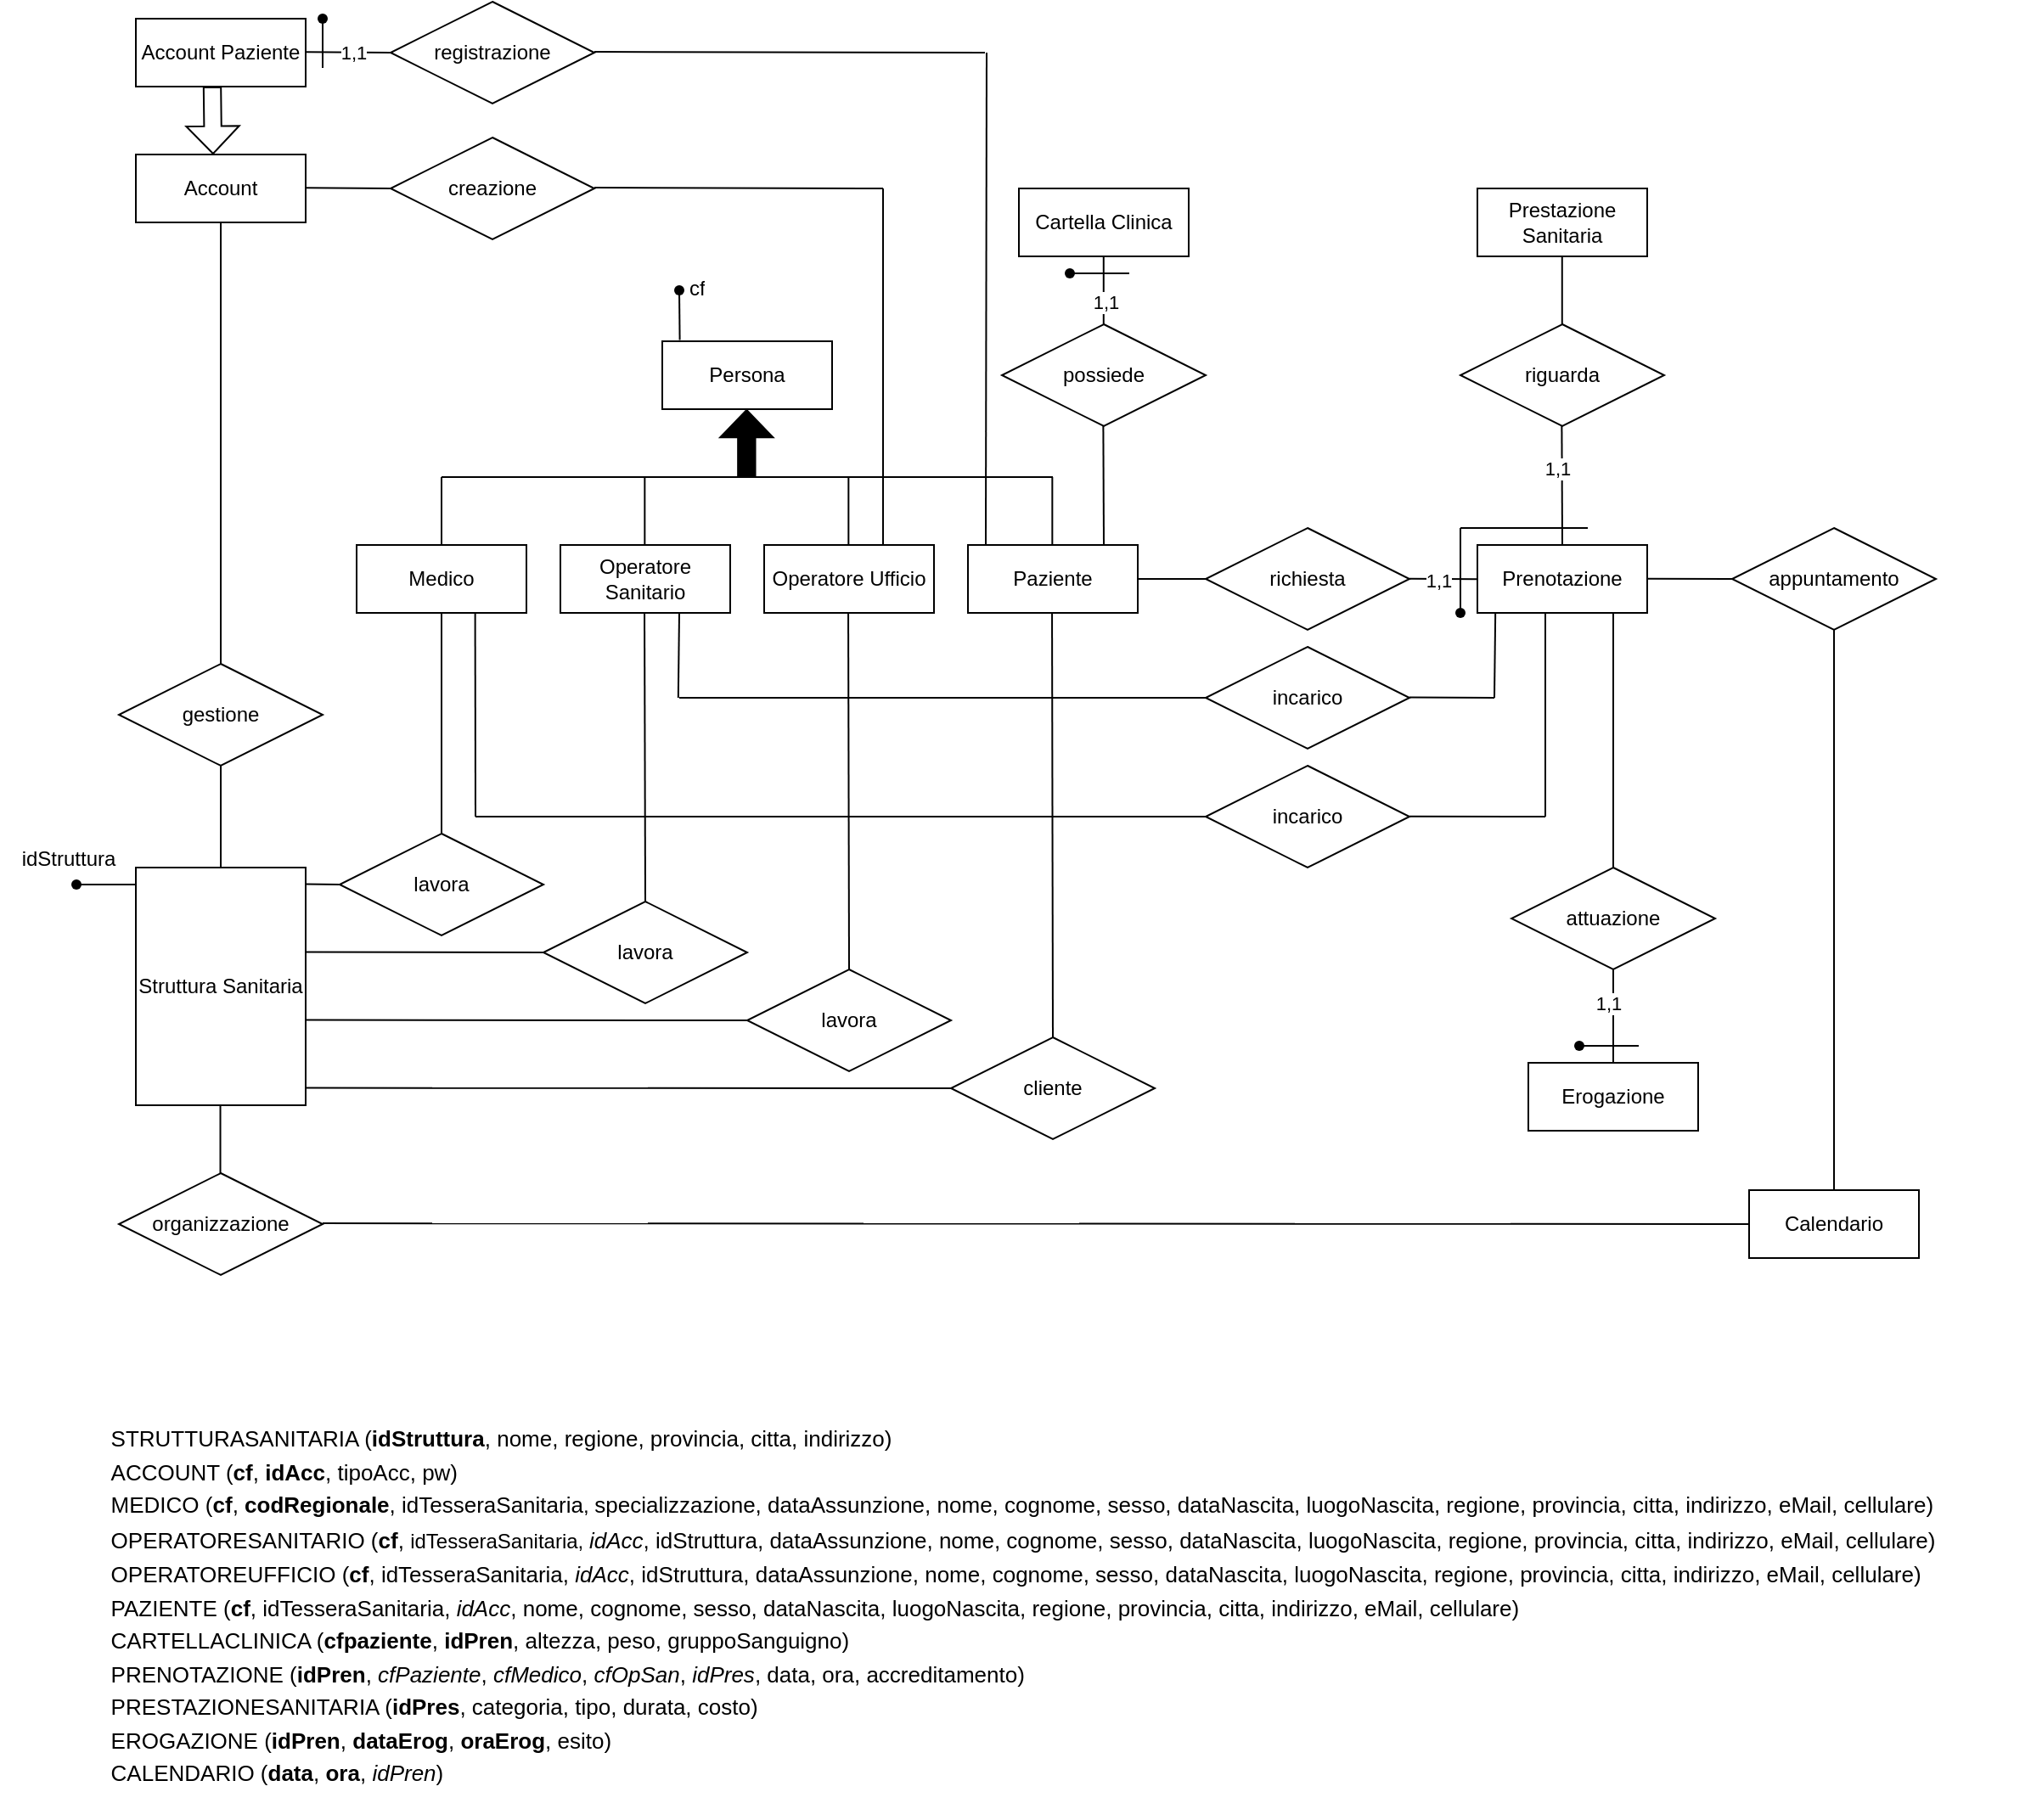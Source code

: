 <mxfile version="22.0.0" type="device">
  <diagram id="R2lEEEUBdFMjLlhIrx00" name="Page-1">
    <mxGraphModel dx="1235" dy="1728" grid="1" gridSize="10" guides="1" tooltips="1" connect="1" arrows="1" fold="1" page="1" pageScale="1" pageWidth="850" pageHeight="1100" math="0" shadow="0" extFonts="Permanent Marker^https://fonts.googleapis.com/css?family=Permanent+Marker">
      <root>
        <mxCell id="0" />
        <mxCell id="1" parent="0" />
        <mxCell id="VxLDADzt-tBxQ2s8zmCv-1" value="Persona" style="whiteSpace=wrap;html=1;align=center;" parent="1" vertex="1">
          <mxGeometry x="690" y="140" width="100" height="40" as="geometry" />
        </mxCell>
        <mxCell id="VxLDADzt-tBxQ2s8zmCv-2" value="" style="shape=flexArrow;endArrow=classic;html=1;rounded=0;fillColor=#000000;width=10.182;endSize=5.055;" parent="1" edge="1">
          <mxGeometry width="50" height="50" relative="1" as="geometry">
            <mxPoint x="739.67" y="220" as="sourcePoint" />
            <mxPoint x="739.67" y="180" as="targetPoint" />
          </mxGeometry>
        </mxCell>
        <mxCell id="VxLDADzt-tBxQ2s8zmCv-3" value="" style="endArrow=none;html=1;rounded=0;" parent="1" edge="1">
          <mxGeometry relative="1" as="geometry">
            <mxPoint x="560" y="220" as="sourcePoint" />
            <mxPoint x="920" y="220" as="targetPoint" />
          </mxGeometry>
        </mxCell>
        <mxCell id="VxLDADzt-tBxQ2s8zmCv-4" value="Medico" style="whiteSpace=wrap;html=1;align=center;" parent="1" vertex="1">
          <mxGeometry x="510" y="260" width="100" height="40" as="geometry" />
        </mxCell>
        <mxCell id="VxLDADzt-tBxQ2s8zmCv-5" value="Operatore&lt;br&gt;Sanitario" style="whiteSpace=wrap;html=1;align=center;" parent="1" vertex="1">
          <mxGeometry x="630" y="260" width="100" height="40" as="geometry" />
        </mxCell>
        <mxCell id="VxLDADzt-tBxQ2s8zmCv-6" value="Operatore Ufficio" style="whiteSpace=wrap;html=1;align=center;" parent="1" vertex="1">
          <mxGeometry x="750" y="260" width="100" height="40" as="geometry" />
        </mxCell>
        <mxCell id="VxLDADzt-tBxQ2s8zmCv-7" value="Paziente" style="whiteSpace=wrap;html=1;align=center;" parent="1" vertex="1">
          <mxGeometry x="870" y="260" width="100" height="40" as="geometry" />
        </mxCell>
        <mxCell id="VxLDADzt-tBxQ2s8zmCv-8" value="" style="endArrow=none;html=1;rounded=0;exitX=0.5;exitY=0;exitDx=0;exitDy=0;" parent="1" source="VxLDADzt-tBxQ2s8zmCv-4" edge="1">
          <mxGeometry relative="1" as="geometry">
            <mxPoint x="560" y="250" as="sourcePoint" />
            <mxPoint x="560" y="220" as="targetPoint" />
          </mxGeometry>
        </mxCell>
        <mxCell id="VxLDADzt-tBxQ2s8zmCv-9" value="" style="endArrow=none;html=1;rounded=0;exitX=0.5;exitY=0;exitDx=0;exitDy=0;" parent="1" edge="1">
          <mxGeometry relative="1" as="geometry">
            <mxPoint x="679.67" y="260" as="sourcePoint" />
            <mxPoint x="679.67" y="220" as="targetPoint" />
          </mxGeometry>
        </mxCell>
        <mxCell id="VxLDADzt-tBxQ2s8zmCv-10" value="" style="endArrow=none;html=1;rounded=0;exitX=0.5;exitY=0;exitDx=0;exitDy=0;" parent="1" edge="1">
          <mxGeometry relative="1" as="geometry">
            <mxPoint x="799.67" y="260" as="sourcePoint" />
            <mxPoint x="799.67" y="220" as="targetPoint" />
          </mxGeometry>
        </mxCell>
        <mxCell id="VxLDADzt-tBxQ2s8zmCv-11" value="" style="endArrow=none;html=1;rounded=0;exitX=0.5;exitY=0;exitDx=0;exitDy=0;" parent="1" edge="1">
          <mxGeometry relative="1" as="geometry">
            <mxPoint x="919.67" y="260" as="sourcePoint" />
            <mxPoint x="919.67" y="220" as="targetPoint" />
          </mxGeometry>
        </mxCell>
        <mxCell id="VxLDADzt-tBxQ2s8zmCv-12" value="Account" style="whiteSpace=wrap;html=1;align=center;" parent="1" vertex="1">
          <mxGeometry x="380" y="30" width="100" height="40" as="geometry" />
        </mxCell>
        <mxCell id="VxLDADzt-tBxQ2s8zmCv-13" value="registrazione" style="shape=rhombus;perimeter=rhombusPerimeter;whiteSpace=wrap;html=1;align=center;" parent="1" vertex="1">
          <mxGeometry x="530" y="-60" width="120" height="60" as="geometry" />
        </mxCell>
        <mxCell id="VxLDADzt-tBxQ2s8zmCv-14" value="Struttura Sanitaria" style="whiteSpace=wrap;html=1;align=center;" parent="1" vertex="1">
          <mxGeometry x="380" y="450" width="100" height="140" as="geometry" />
        </mxCell>
        <mxCell id="VxLDADzt-tBxQ2s8zmCv-15" value="gestione" style="shape=rhombus;perimeter=rhombusPerimeter;whiteSpace=wrap;html=1;align=center;" parent="1" vertex="1">
          <mxGeometry x="370" y="330" width="120" height="60" as="geometry" />
        </mxCell>
        <mxCell id="VxLDADzt-tBxQ2s8zmCv-16" value="" style="endArrow=none;html=1;rounded=0;entryX=0;entryY=0.5;entryDx=0;entryDy=0;" parent="1" target="VxLDADzt-tBxQ2s8zmCv-13" edge="1">
          <mxGeometry relative="1" as="geometry">
            <mxPoint x="480" y="-30.33" as="sourcePoint" />
            <mxPoint x="520" y="-30" as="targetPoint" />
          </mxGeometry>
        </mxCell>
        <mxCell id="ptyOjPC2TLaYeKYCXXiq-6" value="1,1" style="edgeLabel;html=1;align=center;verticalAlign=middle;resizable=0;points=[];" vertex="1" connectable="0" parent="VxLDADzt-tBxQ2s8zmCv-16">
          <mxGeometry x="0.091" relative="1" as="geometry">
            <mxPoint as="offset" />
          </mxGeometry>
        </mxCell>
        <mxCell id="VxLDADzt-tBxQ2s8zmCv-18" value="" style="endArrow=none;html=1;rounded=0;entryX=0.5;entryY=0;entryDx=0;entryDy=0;exitX=0.5;exitY=1;exitDx=0;exitDy=0;" parent="1" source="VxLDADzt-tBxQ2s8zmCv-12" target="VxLDADzt-tBxQ2s8zmCv-15" edge="1">
          <mxGeometry relative="1" as="geometry">
            <mxPoint x="430" y="180" as="sourcePoint" />
            <mxPoint x="680" y="320" as="targetPoint" />
          </mxGeometry>
        </mxCell>
        <mxCell id="VxLDADzt-tBxQ2s8zmCv-23" value="" style="endArrow=none;html=1;rounded=0;exitX=0.5;exitY=1;exitDx=0;exitDy=0;entryX=0.5;entryY=0;entryDx=0;entryDy=0;" parent="1" source="VxLDADzt-tBxQ2s8zmCv-15" target="VxLDADzt-tBxQ2s8zmCv-14" edge="1">
          <mxGeometry relative="1" as="geometry">
            <mxPoint x="480" y="380" as="sourcePoint" />
            <mxPoint x="640" y="380" as="targetPoint" />
          </mxGeometry>
        </mxCell>
        <mxCell id="VxLDADzt-tBxQ2s8zmCv-24" value="lavora" style="shape=rhombus;perimeter=rhombusPerimeter;whiteSpace=wrap;html=1;align=center;" parent="1" vertex="1">
          <mxGeometry x="500" y="430" width="120" height="60" as="geometry" />
        </mxCell>
        <mxCell id="VxLDADzt-tBxQ2s8zmCv-25" value="lavora" style="shape=rhombus;perimeter=rhombusPerimeter;whiteSpace=wrap;html=1;align=center;" parent="1" vertex="1">
          <mxGeometry x="620" y="470" width="120" height="60" as="geometry" />
        </mxCell>
        <mxCell id="VxLDADzt-tBxQ2s8zmCv-26" value="lavora" style="shape=rhombus;perimeter=rhombusPerimeter;whiteSpace=wrap;html=1;align=center;" parent="1" vertex="1">
          <mxGeometry x="740" y="510" width="120" height="60" as="geometry" />
        </mxCell>
        <mxCell id="VxLDADzt-tBxQ2s8zmCv-27" value="cliente" style="shape=rhombus;perimeter=rhombusPerimeter;whiteSpace=wrap;html=1;align=center;" parent="1" vertex="1">
          <mxGeometry x="860" y="550" width="120" height="60" as="geometry" />
        </mxCell>
        <mxCell id="VxLDADzt-tBxQ2s8zmCv-28" value="" style="endArrow=none;html=1;rounded=0;" parent="1" edge="1">
          <mxGeometry relative="1" as="geometry">
            <mxPoint x="480" y="499.8" as="sourcePoint" />
            <mxPoint x="620" y="500" as="targetPoint" />
          </mxGeometry>
        </mxCell>
        <mxCell id="VxLDADzt-tBxQ2s8zmCv-30" value="" style="endArrow=none;html=1;rounded=0;entryX=0;entryY=0.5;entryDx=0;entryDy=0;" parent="1" target="VxLDADzt-tBxQ2s8zmCv-26" edge="1">
          <mxGeometry relative="1" as="geometry">
            <mxPoint x="480" y="539.8" as="sourcePoint" />
            <mxPoint x="640" y="539.8" as="targetPoint" />
          </mxGeometry>
        </mxCell>
        <mxCell id="VxLDADzt-tBxQ2s8zmCv-32" value="" style="endArrow=none;html=1;rounded=0;" parent="1" edge="1">
          <mxGeometry relative="1" as="geometry">
            <mxPoint x="480" y="459.8" as="sourcePoint" />
            <mxPoint x="500" y="460" as="targetPoint" />
          </mxGeometry>
        </mxCell>
        <mxCell id="VxLDADzt-tBxQ2s8zmCv-33" value="" style="endArrow=none;html=1;rounded=0;entryX=0;entryY=0.5;entryDx=0;entryDy=0;" parent="1" target="VxLDADzt-tBxQ2s8zmCv-27" edge="1">
          <mxGeometry relative="1" as="geometry">
            <mxPoint x="480" y="579.8" as="sourcePoint" />
            <mxPoint x="640" y="579.8" as="targetPoint" />
          </mxGeometry>
        </mxCell>
        <mxCell id="VxLDADzt-tBxQ2s8zmCv-34" value="" style="endArrow=none;html=1;rounded=0;entryX=0.5;entryY=1;entryDx=0;entryDy=0;exitX=0.5;exitY=0;exitDx=0;exitDy=0;" parent="1" source="VxLDADzt-tBxQ2s8zmCv-24" target="VxLDADzt-tBxQ2s8zmCv-4" edge="1">
          <mxGeometry relative="1" as="geometry">
            <mxPoint x="430" y="450" as="sourcePoint" />
            <mxPoint x="590" y="450" as="targetPoint" />
          </mxGeometry>
        </mxCell>
        <mxCell id="VxLDADzt-tBxQ2s8zmCv-35" value="" style="endArrow=none;html=1;rounded=0;entryX=0.5;entryY=1;entryDx=0;entryDy=0;exitX=0.5;exitY=0;exitDx=0;exitDy=0;" parent="1" source="VxLDADzt-tBxQ2s8zmCv-25" edge="1">
          <mxGeometry relative="1" as="geometry">
            <mxPoint x="679.52" y="430" as="sourcePoint" />
            <mxPoint x="679.52" y="300" as="targetPoint" />
          </mxGeometry>
        </mxCell>
        <mxCell id="VxLDADzt-tBxQ2s8zmCv-36" value="" style="endArrow=none;html=1;rounded=0;entryX=0.5;entryY=1;entryDx=0;entryDy=0;exitX=0.5;exitY=0;exitDx=0;exitDy=0;" parent="1" source="VxLDADzt-tBxQ2s8zmCv-26" edge="1">
          <mxGeometry relative="1" as="geometry">
            <mxPoint x="799.52" y="430" as="sourcePoint" />
            <mxPoint x="799.52" y="300" as="targetPoint" />
          </mxGeometry>
        </mxCell>
        <mxCell id="VxLDADzt-tBxQ2s8zmCv-37" value="" style="endArrow=none;html=1;rounded=0;entryX=0.5;entryY=1;entryDx=0;entryDy=0;exitX=0.5;exitY=0;exitDx=0;exitDy=0;" parent="1" source="VxLDADzt-tBxQ2s8zmCv-27" edge="1">
          <mxGeometry relative="1" as="geometry">
            <mxPoint x="919.52" y="430" as="sourcePoint" />
            <mxPoint x="919.52" y="300" as="targetPoint" />
          </mxGeometry>
        </mxCell>
        <mxCell id="VxLDADzt-tBxQ2s8zmCv-38" value="possiede" style="shape=rhombus;perimeter=rhombusPerimeter;whiteSpace=wrap;html=1;align=center;" parent="1" vertex="1">
          <mxGeometry x="890" y="130" width="120" height="60" as="geometry" />
        </mxCell>
        <mxCell id="VxLDADzt-tBxQ2s8zmCv-39" value="Cartella Clinica" style="whiteSpace=wrap;html=1;align=center;" parent="1" vertex="1">
          <mxGeometry x="900" y="50" width="100" height="40" as="geometry" />
        </mxCell>
        <mxCell id="VxLDADzt-tBxQ2s8zmCv-40" value="" style="endArrow=none;html=1;rounded=0;" parent="1" edge="1">
          <mxGeometry relative="1" as="geometry">
            <mxPoint x="950" y="260" as="sourcePoint" />
            <mxPoint x="949.69" y="190" as="targetPoint" />
          </mxGeometry>
        </mxCell>
        <mxCell id="VxLDADzt-tBxQ2s8zmCv-41" value="" style="endArrow=none;html=1;rounded=0;exitX=0.5;exitY=0;exitDx=0;exitDy=0;" parent="1" edge="1">
          <mxGeometry relative="1" as="geometry">
            <mxPoint x="949.89" y="130" as="sourcePoint" />
            <mxPoint x="949.89" y="90" as="targetPoint" />
          </mxGeometry>
        </mxCell>
        <mxCell id="VxLDADzt-tBxQ2s8zmCv-61" value="1,1" style="edgeLabel;html=1;align=center;verticalAlign=middle;resizable=0;points=[];" parent="VxLDADzt-tBxQ2s8zmCv-41" vertex="1" connectable="0">
          <mxGeometry x="-0.356" y="-1" relative="1" as="geometry">
            <mxPoint as="offset" />
          </mxGeometry>
        </mxCell>
        <mxCell id="VxLDADzt-tBxQ2s8zmCv-42" value="" style="shape=waypoint;sketch=0;fillStyle=solid;size=6;pointerEvents=1;points=[];fillColor=none;resizable=0;rotatable=0;perimeter=centerPerimeter;snapToPoint=1;" parent="1" vertex="1">
          <mxGeometry x="690" y="100" width="20" height="20" as="geometry" />
        </mxCell>
        <mxCell id="VxLDADzt-tBxQ2s8zmCv-43" value="" style="endArrow=none;html=1;rounded=0;exitX=0.103;exitY=-0.02;exitDx=0;exitDy=0;exitPerimeter=0;" parent="1" source="VxLDADzt-tBxQ2s8zmCv-1" edge="1">
          <mxGeometry relative="1" as="geometry">
            <mxPoint x="640" y="110" as="sourcePoint" />
            <mxPoint x="700" y="110" as="targetPoint" />
          </mxGeometry>
        </mxCell>
        <mxCell id="VxLDADzt-tBxQ2s8zmCv-44" value="cf" style="text;strokeColor=none;fillColor=none;spacingLeft=4;spacingRight=4;overflow=hidden;rotatable=0;points=[[0,0.5],[1,0.5]];portConstraint=eastwest;fontSize=12;whiteSpace=wrap;html=1;" parent="1" vertex="1">
          <mxGeometry x="700" y="95" width="40" height="30" as="geometry" />
        </mxCell>
        <mxCell id="VxLDADzt-tBxQ2s8zmCv-45" value="" style="shape=waypoint;sketch=0;fillStyle=solid;size=6;pointerEvents=1;points=[];fillColor=none;resizable=0;rotatable=0;perimeter=centerPerimeter;snapToPoint=1;" parent="1" vertex="1">
          <mxGeometry x="920" y="90" width="20" height="20" as="geometry" />
        </mxCell>
        <mxCell id="VxLDADzt-tBxQ2s8zmCv-46" value="" style="endArrow=none;html=1;rounded=0;" parent="1" target="VxLDADzt-tBxQ2s8zmCv-45" edge="1">
          <mxGeometry relative="1" as="geometry">
            <mxPoint x="965" y="100" as="sourcePoint" />
            <mxPoint x="935" y="100" as="targetPoint" />
          </mxGeometry>
        </mxCell>
        <mxCell id="VxLDADzt-tBxQ2s8zmCv-48" value="Erogazione" style="whiteSpace=wrap;html=1;align=center;" parent="1" vertex="1">
          <mxGeometry x="1200" y="565" width="100" height="40" as="geometry" />
        </mxCell>
        <mxCell id="VxLDADzt-tBxQ2s8zmCv-49" value="Prenotazione" style="whiteSpace=wrap;html=1;align=center;" parent="1" vertex="1">
          <mxGeometry x="1170" y="260" width="100" height="40" as="geometry" />
        </mxCell>
        <mxCell id="VxLDADzt-tBxQ2s8zmCv-50" value="richiesta" style="shape=rhombus;perimeter=rhombusPerimeter;whiteSpace=wrap;html=1;align=center;" parent="1" vertex="1">
          <mxGeometry x="1010" y="250" width="120" height="60" as="geometry" />
        </mxCell>
        <mxCell id="VxLDADzt-tBxQ2s8zmCv-51" value="" style="endArrow=none;html=1;rounded=0;entryX=0;entryY=0.5;entryDx=0;entryDy=0;" parent="1" target="VxLDADzt-tBxQ2s8zmCv-50" edge="1">
          <mxGeometry relative="1" as="geometry">
            <mxPoint x="970" y="280" as="sourcePoint" />
            <mxPoint x="1000" y="280" as="targetPoint" />
          </mxGeometry>
        </mxCell>
        <mxCell id="VxLDADzt-tBxQ2s8zmCv-52" value="" style="endArrow=none;html=1;rounded=0;entryX=0;entryY=0.5;entryDx=0;entryDy=0;" parent="1" edge="1">
          <mxGeometry relative="1" as="geometry">
            <mxPoint x="1130" y="279.84" as="sourcePoint" />
            <mxPoint x="1170" y="280.17" as="targetPoint" />
            <Array as="points" />
          </mxGeometry>
        </mxCell>
        <mxCell id="ptyOjPC2TLaYeKYCXXiq-7" value="1,1" style="edgeLabel;html=1;align=center;verticalAlign=middle;resizable=0;points=[];" vertex="1" connectable="0" parent="VxLDADzt-tBxQ2s8zmCv-52">
          <mxGeometry x="-0.154" y="-1" relative="1" as="geometry">
            <mxPoint as="offset" />
          </mxGeometry>
        </mxCell>
        <mxCell id="VxLDADzt-tBxQ2s8zmCv-54" value="riguarda" style="shape=rhombus;perimeter=rhombusPerimeter;whiteSpace=wrap;html=1;align=center;" parent="1" vertex="1">
          <mxGeometry x="1160" y="130" width="120" height="60" as="geometry" />
        </mxCell>
        <mxCell id="VxLDADzt-tBxQ2s8zmCv-55" value="Prestazione Sanitaria" style="whiteSpace=wrap;html=1;align=center;" parent="1" vertex="1">
          <mxGeometry x="1170" y="50" width="100" height="40" as="geometry" />
        </mxCell>
        <mxCell id="VxLDADzt-tBxQ2s8zmCv-56" value="" style="endArrow=none;html=1;rounded=0;" parent="1" edge="1">
          <mxGeometry relative="1" as="geometry">
            <mxPoint x="1220" y="260" as="sourcePoint" />
            <mxPoint x="1219.69" y="190" as="targetPoint" />
          </mxGeometry>
        </mxCell>
        <mxCell id="VxLDADzt-tBxQ2s8zmCv-62" value="1,1" style="edgeLabel;html=1;align=center;verticalAlign=middle;resizable=0;points=[];" parent="VxLDADzt-tBxQ2s8zmCv-56" vertex="1" connectable="0">
          <mxGeometry x="0.294" y="3" relative="1" as="geometry">
            <mxPoint as="offset" />
          </mxGeometry>
        </mxCell>
        <mxCell id="VxLDADzt-tBxQ2s8zmCv-57" value="" style="endArrow=none;html=1;rounded=0;exitX=0.5;exitY=0;exitDx=0;exitDy=0;" parent="1" edge="1">
          <mxGeometry relative="1" as="geometry">
            <mxPoint x="1219.89" y="130" as="sourcePoint" />
            <mxPoint x="1219.89" y="90" as="targetPoint" />
          </mxGeometry>
        </mxCell>
        <mxCell id="VxLDADzt-tBxQ2s8zmCv-59" value="" style="endArrow=none;html=1;rounded=0;" parent="1" edge="1">
          <mxGeometry relative="1" as="geometry">
            <mxPoint x="1235" y="250" as="sourcePoint" />
            <mxPoint x="1160" y="250" as="targetPoint" />
          </mxGeometry>
        </mxCell>
        <mxCell id="VxLDADzt-tBxQ2s8zmCv-63" value="incarico" style="shape=rhombus;perimeter=rhombusPerimeter;whiteSpace=wrap;html=1;align=center;" parent="1" vertex="1">
          <mxGeometry x="1010" y="390" width="120" height="60" as="geometry" />
        </mxCell>
        <mxCell id="VxLDADzt-tBxQ2s8zmCv-64" value="" style="endArrow=none;html=1;rounded=0;entryX=0;entryY=0.5;entryDx=0;entryDy=0;" parent="1" target="VxLDADzt-tBxQ2s8zmCv-63" edge="1">
          <mxGeometry relative="1" as="geometry">
            <mxPoint x="580" y="420" as="sourcePoint" />
            <mxPoint x="1000" y="420" as="targetPoint" />
          </mxGeometry>
        </mxCell>
        <mxCell id="VxLDADzt-tBxQ2s8zmCv-65" value="" style="endArrow=none;html=1;rounded=0;" parent="1" edge="1">
          <mxGeometry relative="1" as="geometry">
            <mxPoint x="1130" y="419.84" as="sourcePoint" />
            <mxPoint x="1210" y="420" as="targetPoint" />
            <Array as="points" />
          </mxGeometry>
        </mxCell>
        <mxCell id="VxLDADzt-tBxQ2s8zmCv-66" value="" style="endArrow=none;html=1;rounded=0;entryX=0.698;entryY=1.004;entryDx=0;entryDy=0;entryPerimeter=0;" parent="1" target="VxLDADzt-tBxQ2s8zmCv-4" edge="1">
          <mxGeometry relative="1" as="geometry">
            <mxPoint x="580" y="420" as="sourcePoint" />
            <mxPoint x="770" y="260" as="targetPoint" />
          </mxGeometry>
        </mxCell>
        <mxCell id="VxLDADzt-tBxQ2s8zmCv-67" value="" style="endArrow=none;html=1;rounded=0;entryX=0.698;entryY=1.004;entryDx=0;entryDy=0;entryPerimeter=0;" parent="1" edge="1">
          <mxGeometry relative="1" as="geometry">
            <mxPoint x="1210" y="420" as="sourcePoint" />
            <mxPoint x="1210" y="300" as="targetPoint" />
          </mxGeometry>
        </mxCell>
        <mxCell id="VxLDADzt-tBxQ2s8zmCv-68" value="attuazione" style="shape=rhombus;perimeter=rhombusPerimeter;whiteSpace=wrap;html=1;align=center;" parent="1" vertex="1">
          <mxGeometry x="1190" y="450" width="120" height="60" as="geometry" />
        </mxCell>
        <mxCell id="VxLDADzt-tBxQ2s8zmCv-69" value="" style="endArrow=none;html=1;rounded=0;" parent="1" edge="1">
          <mxGeometry relative="1" as="geometry">
            <mxPoint x="1250" y="565" as="sourcePoint" />
            <mxPoint x="1250" y="510" as="targetPoint" />
          </mxGeometry>
        </mxCell>
        <mxCell id="VxLDADzt-tBxQ2s8zmCv-70" value="1,1" style="edgeLabel;html=1;align=center;verticalAlign=middle;resizable=0;points=[];" parent="VxLDADzt-tBxQ2s8zmCv-69" vertex="1" connectable="0">
          <mxGeometry x="0.294" y="3" relative="1" as="geometry">
            <mxPoint as="offset" />
          </mxGeometry>
        </mxCell>
        <mxCell id="VxLDADzt-tBxQ2s8zmCv-71" value="" style="endArrow=none;html=1;rounded=0;exitX=0.5;exitY=0;exitDx=0;exitDy=0;" parent="1" source="VxLDADzt-tBxQ2s8zmCv-68" edge="1">
          <mxGeometry relative="1" as="geometry">
            <mxPoint x="1249.62" y="420" as="sourcePoint" />
            <mxPoint x="1250" y="300" as="targetPoint" />
          </mxGeometry>
        </mxCell>
        <mxCell id="VxLDADzt-tBxQ2s8zmCv-72" value="" style="shape=waypoint;sketch=0;fillStyle=solid;size=6;pointerEvents=1;points=[];fillColor=none;resizable=0;rotatable=0;perimeter=centerPerimeter;snapToPoint=1;" parent="1" vertex="1">
          <mxGeometry x="1220" y="545" width="20" height="20" as="geometry" />
        </mxCell>
        <mxCell id="VxLDADzt-tBxQ2s8zmCv-73" value="" style="endArrow=none;html=1;rounded=0;" parent="1" target="VxLDADzt-tBxQ2s8zmCv-72" edge="1">
          <mxGeometry relative="1" as="geometry">
            <mxPoint x="1265" y="555" as="sourcePoint" />
            <mxPoint x="1235" y="555" as="targetPoint" />
          </mxGeometry>
        </mxCell>
        <mxCell id="VxLDADzt-tBxQ2s8zmCv-74" value="Calendario" style="whiteSpace=wrap;html=1;align=center;" parent="1" vertex="1">
          <mxGeometry x="1330" y="640" width="100" height="40" as="geometry" />
        </mxCell>
        <mxCell id="VxLDADzt-tBxQ2s8zmCv-75" value="organizzazione" style="shape=rhombus;perimeter=rhombusPerimeter;whiteSpace=wrap;html=1;align=center;" parent="1" vertex="1">
          <mxGeometry x="370" y="630" width="120" height="60" as="geometry" />
        </mxCell>
        <mxCell id="VxLDADzt-tBxQ2s8zmCv-76" value="" style="endArrow=none;html=1;rounded=0;exitX=0.5;exitY=0;exitDx=0;exitDy=0;" parent="1" edge="1">
          <mxGeometry relative="1" as="geometry">
            <mxPoint x="429.76" y="630" as="sourcePoint" />
            <mxPoint x="429.76" y="590" as="targetPoint" />
          </mxGeometry>
        </mxCell>
        <mxCell id="VxLDADzt-tBxQ2s8zmCv-77" value="" style="endArrow=none;html=1;rounded=0;entryX=0;entryY=0.5;entryDx=0;entryDy=0;" parent="1" target="VxLDADzt-tBxQ2s8zmCv-74" edge="1">
          <mxGeometry relative="1" as="geometry">
            <mxPoint x="490" y="659.55" as="sourcePoint" />
            <mxPoint x="1150" y="660" as="targetPoint" />
          </mxGeometry>
        </mxCell>
        <mxCell id="VxLDADzt-tBxQ2s8zmCv-79" value="appuntamento" style="shape=rhombus;perimeter=rhombusPerimeter;whiteSpace=wrap;html=1;align=center;" parent="1" vertex="1">
          <mxGeometry x="1320" y="250" width="120" height="60" as="geometry" />
        </mxCell>
        <mxCell id="VxLDADzt-tBxQ2s8zmCv-80" value="" style="endArrow=none;html=1;rounded=0;entryX=0.5;entryY=1;entryDx=0;entryDy=0;exitX=0.5;exitY=0;exitDx=0;exitDy=0;" parent="1" source="VxLDADzt-tBxQ2s8zmCv-74" target="VxLDADzt-tBxQ2s8zmCv-79" edge="1">
          <mxGeometry relative="1" as="geometry">
            <mxPoint x="1430" y="430" as="sourcePoint" />
            <mxPoint x="1590" y="430" as="targetPoint" />
          </mxGeometry>
        </mxCell>
        <mxCell id="VxLDADzt-tBxQ2s8zmCv-81" value="" style="endArrow=none;html=1;rounded=0;entryX=0;entryY=0.5;entryDx=0;entryDy=0;" parent="1" target="VxLDADzt-tBxQ2s8zmCv-79" edge="1">
          <mxGeometry relative="1" as="geometry">
            <mxPoint x="1270" y="279.83" as="sourcePoint" />
            <mxPoint x="1430" y="279.83" as="targetPoint" />
          </mxGeometry>
        </mxCell>
        <mxCell id="VxLDADzt-tBxQ2s8zmCv-84" value="" style="shape=waypoint;sketch=0;fillStyle=solid;size=6;pointerEvents=1;points=[];fillColor=none;resizable=0;rotatable=0;perimeter=centerPerimeter;snapToPoint=1;" parent="1" vertex="1">
          <mxGeometry x="480" y="-60" width="20" height="20" as="geometry" />
        </mxCell>
        <mxCell id="VxLDADzt-tBxQ2s8zmCv-85" value="" style="endArrow=none;html=1;rounded=0;exitX=0.103;exitY=-0.02;exitDx=0;exitDy=0;exitPerimeter=0;" parent="1" edge="1">
          <mxGeometry relative="1" as="geometry">
            <mxPoint x="490" y="-21" as="sourcePoint" />
            <mxPoint x="490" y="-50" as="targetPoint" />
          </mxGeometry>
        </mxCell>
        <mxCell id="VxLDADzt-tBxQ2s8zmCv-86" value="incarico" style="shape=rhombus;perimeter=rhombusPerimeter;whiteSpace=wrap;html=1;align=center;" parent="1" vertex="1">
          <mxGeometry x="1010" y="320" width="120" height="60" as="geometry" />
        </mxCell>
        <mxCell id="VxLDADzt-tBxQ2s8zmCv-87" value="" style="endArrow=none;html=1;rounded=0;" parent="1" edge="1">
          <mxGeometry relative="1" as="geometry">
            <mxPoint x="1130" y="349.71" as="sourcePoint" />
            <mxPoint x="1180" y="350" as="targetPoint" />
            <Array as="points" />
          </mxGeometry>
        </mxCell>
        <mxCell id="VxLDADzt-tBxQ2s8zmCv-88" value="" style="endArrow=none;html=1;rounded=0;" parent="1" edge="1">
          <mxGeometry relative="1" as="geometry">
            <mxPoint x="700" y="350" as="sourcePoint" />
            <mxPoint x="1010" y="350" as="targetPoint" />
            <Array as="points" />
          </mxGeometry>
        </mxCell>
        <mxCell id="VxLDADzt-tBxQ2s8zmCv-89" value="" style="endArrow=none;html=1;rounded=0;" parent="1" edge="1">
          <mxGeometry relative="1" as="geometry">
            <mxPoint x="699.41" y="350" as="sourcePoint" />
            <mxPoint x="700" y="300" as="targetPoint" />
          </mxGeometry>
        </mxCell>
        <mxCell id="VxLDADzt-tBxQ2s8zmCv-90" value="" style="endArrow=none;html=1;rounded=0;" parent="1" edge="1">
          <mxGeometry relative="1" as="geometry">
            <mxPoint x="1180" y="350" as="sourcePoint" />
            <mxPoint x="1180.59" y="300" as="targetPoint" />
          </mxGeometry>
        </mxCell>
        <mxCell id="uiw1JU-XaoHuqbAt4Sic-1" value="" style="shape=waypoint;sketch=0;fillStyle=solid;size=6;pointerEvents=1;points=[];fillColor=none;resizable=0;rotatable=0;perimeter=centerPerimeter;snapToPoint=1;" parent="1" vertex="1">
          <mxGeometry x="335" y="450" width="20" height="20" as="geometry" />
        </mxCell>
        <mxCell id="uiw1JU-XaoHuqbAt4Sic-2" value="" style="endArrow=none;html=1;rounded=0;" parent="1" target="uiw1JU-XaoHuqbAt4Sic-1" edge="1">
          <mxGeometry relative="1" as="geometry">
            <mxPoint x="380" y="460" as="sourcePoint" />
            <mxPoint x="350" y="460" as="targetPoint" />
          </mxGeometry>
        </mxCell>
        <mxCell id="uiw1JU-XaoHuqbAt4Sic-3" value="idStruttura" style="text;html=1;align=center;verticalAlign=middle;resizable=0;points=[];autosize=1;strokeColor=none;fillColor=none;" parent="1" vertex="1">
          <mxGeometry x="300" y="430" width="80" height="30" as="geometry" />
        </mxCell>
        <mxCell id="ptyOjPC2TLaYeKYCXXiq-1" value="" style="shape=waypoint;sketch=0;fillStyle=solid;size=6;pointerEvents=1;points=[];fillColor=none;resizable=0;rotatable=0;perimeter=centerPerimeter;snapToPoint=1;" vertex="1" parent="1">
          <mxGeometry x="1150" y="290" width="20" height="20" as="geometry" />
        </mxCell>
        <mxCell id="ptyOjPC2TLaYeKYCXXiq-2" value="" style="endArrow=none;html=1;rounded=0;exitX=0.103;exitY=-0.02;exitDx=0;exitDy=0;exitPerimeter=0;" edge="1" parent="1">
          <mxGeometry relative="1" as="geometry">
            <mxPoint x="1160" y="299" as="sourcePoint" />
            <mxPoint x="1160" y="250" as="targetPoint" />
          </mxGeometry>
        </mxCell>
        <mxCell id="ptyOjPC2TLaYeKYCXXiq-3" value="&lt;div style=&quot;text-align: left; font-size: 13px; line-height: 150%;&quot;&gt;&lt;span style=&quot;background-color: initial;&quot;&gt;&lt;font style=&quot;font-size: 13px;&quot;&gt;STRUTTURASANITARIA (&lt;b style=&quot;&quot;&gt;idStruttura&lt;/b&gt;, nome, regione, provincia, citta, indirizzo)&lt;/font&gt;&lt;/span&gt;&lt;/div&gt;&lt;div style=&quot;text-align: left; font-size: 13px; line-height: 150%;&quot;&gt;&lt;span style=&quot;background-color: initial;&quot;&gt;&lt;font style=&quot;font-size: 13px;&quot;&gt;ACCOUNT (&lt;b&gt;cf&lt;/b&gt;, &lt;b&gt;idAcc&lt;/b&gt;, tipoAcc, pw)&lt;/font&gt;&lt;/span&gt;&lt;/div&gt;&lt;div style=&quot;text-align: left; font-size: 13px; line-height: 150%;&quot;&gt;&lt;font style=&quot;background-color: initial;&quot;&gt;MEDICO (&lt;b&gt;cf&lt;/b&gt;,&amp;nbsp;&lt;b&gt;codRegionale&lt;/b&gt;, idTesseraSanitaria&lt;/font&gt;&lt;span style=&quot;background-color: initial; font-size: 12px;&quot;&gt;,&amp;nbsp;&lt;/span&gt;&lt;span style=&quot;background-color: initial; border-color: var(--border-color);&quot;&gt;specializzazione, dataAssunzione,&lt;/span&gt;&lt;font style=&quot;background-color: initial;&quot;&gt;&amp;nbsp;&lt;/font&gt;&lt;span style=&quot;background-color: initial;&quot;&gt;nome, cognome, sesso, dataNascita, luogoNascita, regione, provincia, citta, indirizzo, eMail, cellulare&lt;/span&gt;&lt;span style=&quot;background-color: initial;&quot;&gt;)&lt;/span&gt;&lt;/div&gt;&lt;div style=&quot;text-align: left; font-size: 13px; line-height: 150%;&quot;&gt;&lt;font style=&quot;font-size: 13px;&quot;&gt;&lt;font style=&quot;font-size: 13px;&quot;&gt;OPERATORESANITARIO (&lt;b&gt;cf&lt;/b&gt;,&amp;nbsp;&lt;/font&gt;&lt;/font&gt;&lt;span style=&quot;background-color: initial; font-size: 12px;&quot;&gt;idTesseraSanitaria,&amp;nbsp;&lt;/span&gt;&lt;font style=&quot;background-color: initial;&quot;&gt;&lt;i&gt;idAcc&lt;/i&gt;,&amp;nbsp;&lt;/font&gt;&lt;span style=&quot;background-color: initial;&quot;&gt;idStruttura&lt;/span&gt;&lt;span style=&quot;background-color: initial;&quot;&gt;, dataAssunzione,&amp;nbsp;&lt;/span&gt;&lt;span style=&quot;background-color: initial;&quot;&gt;nome, cognome, sesso, dataNascita, luogoNascita, regione, provincia, citta, indirizzo, eMail, cellulare&lt;/span&gt;&lt;span style=&quot;background-color: initial;&quot;&gt;)&lt;/span&gt;&lt;/div&gt;&lt;div style=&quot;text-align: left; font-size: 13px; line-height: 150%;&quot;&gt;&lt;font style=&quot;font-size: 13px;&quot;&gt;&lt;font style=&quot;background-color: initial; font-size: 13px;&quot;&gt;OPERATOREUFFICIO (&lt;b&gt;cf&lt;/b&gt;, idTesseraSanitaria,&amp;nbsp;&lt;/font&gt;&lt;span style=&quot;background-color: initial;&quot;&gt;&lt;i&gt;idAcc&lt;/i&gt;,&amp;nbsp;&lt;/span&gt;&lt;span style=&quot;background-color: initial;&quot;&gt;idStruttura,&amp;nbsp;&lt;/span&gt;&lt;span style=&quot;background-color: initial;&quot;&gt;dataAssunzione,&amp;nbsp;&lt;/span&gt;&lt;span style=&quot;background-color: initial;&quot;&gt;nome, cognome, sesso, dataNascita, luogoNascita, regione, provincia, citta, indirizzo, eMail, cellulare&lt;/span&gt;&lt;span style=&quot;background-color: initial;&quot;&gt;)&lt;/span&gt;&lt;/font&gt;&lt;/div&gt;&lt;div style=&quot;text-align: left; font-size: 13px; line-height: 150%;&quot;&gt;&lt;font style=&quot;font-size: 13px;&quot;&gt;&lt;font style=&quot;font-size: 13px;&quot;&gt;&lt;font style=&quot;font-size: 13px;&quot;&gt;PAZIENTE (&lt;b&gt;cf&lt;/b&gt;, idTesseraSanitaria,&amp;nbsp;&lt;/font&gt;&lt;span style=&quot;background-color: initial;&quot;&gt;&lt;i&gt;idAcc&lt;/i&gt;,&amp;nbsp;&lt;/span&gt;&lt;/font&gt;&lt;span style=&quot;background-color: initial;&quot;&gt;nome, cognome, sesso, dataNascita, luogoNascita, regione, provincia, citta, indirizzo, eMail, cellulare&lt;/span&gt;&lt;span style=&quot;background-color: initial; border-color: var(--border-color);&quot;&gt;)&lt;/span&gt;&lt;/font&gt;&lt;/div&gt;&lt;div style=&quot;text-align: left; font-size: 13px; line-height: 150%;&quot;&gt;&lt;font style=&quot;font-size: 13px;&quot;&gt;CARTELLACLINICA (&lt;b&gt;cfpaziente&lt;/b&gt;,&amp;nbsp;&lt;/font&gt;&lt;b style=&quot;background-color: initial; border-color: var(--border-color);&quot;&gt;idPren&lt;/b&gt;&lt;span style=&quot;background-color: initial;&quot;&gt;, altezza, peso, gruppoSanguigno)&lt;/span&gt;&lt;/div&gt;&lt;div style=&quot;text-align: left; font-size: 13px; line-height: 150%;&quot;&gt;&lt;span style=&quot;background-color: initial;&quot;&gt;&lt;font style=&quot;font-size: 13px;&quot;&gt;PRENOTAZIONE (&lt;b&gt;idPren&lt;/b&gt;, &lt;i&gt;cfPaziente&lt;/i&gt;, &lt;i&gt;cfMedico&lt;/i&gt;, &lt;i&gt;cfOpSan&lt;/i&gt;, &lt;i&gt;idPres&lt;/i&gt;, data, ora, accreditamento)&lt;/font&gt;&lt;/span&gt;&lt;/div&gt;&lt;div style=&quot;text-align: left; font-size: 13px; line-height: 150%;&quot;&gt;&lt;span style=&quot;background-color: initial;&quot;&gt;&lt;font style=&quot;font-size: 13px;&quot;&gt;PRESTAZIONESANITARIA (&lt;b&gt;idPres&lt;/b&gt;, categoria, tipo, durata, costo)&lt;/font&gt;&lt;/span&gt;&lt;/div&gt;&lt;div style=&quot;text-align: left; font-size: 13px; line-height: 150%;&quot;&gt;&lt;font style=&quot;font-size: 13px;&quot;&gt;&lt;span style=&quot;background-color: initial;&quot;&gt;&lt;font style=&quot;font-size: 13px;&quot;&gt;EROGAZIONE (&lt;b&gt;idPren&lt;/b&gt;, &lt;b&gt;dataErog&lt;/b&gt;, &lt;b&gt;oraErog&lt;/b&gt;, esito&lt;/font&gt;&lt;/span&gt;&lt;span style=&quot;background-color: initial;&quot;&gt;)&lt;/span&gt;&lt;/font&gt;&lt;/div&gt;&lt;div style=&quot;text-align: left; font-size: 13px; line-height: 150%;&quot;&gt;&lt;span style=&quot;background-color: initial;&quot;&gt;&lt;font style=&quot;font-size: 13px;&quot;&gt;CALENDARIO (&lt;b&gt;data&lt;/b&gt;, &lt;b&gt;ora&lt;/b&gt;, &lt;i&gt;idPren&lt;/i&gt;)&lt;/font&gt;&lt;/span&gt;&lt;/div&gt;" style="text;html=1;strokeColor=none;fillColor=none;align=center;verticalAlign=middle;whiteSpace=wrap;rounded=0;" vertex="1" parent="1">
          <mxGeometry x="310" y="760" width="1185" height="250" as="geometry" />
        </mxCell>
        <mxCell id="ptyOjPC2TLaYeKYCXXiq-8" value="Account Paziente" style="whiteSpace=wrap;html=1;align=center;" vertex="1" parent="1">
          <mxGeometry x="380" y="-50" width="100" height="40" as="geometry" />
        </mxCell>
        <mxCell id="ptyOjPC2TLaYeKYCXXiq-9" value="" style="shape=flexArrow;endArrow=classic;html=1;rounded=0;fillColor=#FFFFFF;width=10.182;endSize=5.055;" edge="1" parent="1">
          <mxGeometry width="50" height="50" relative="1" as="geometry">
            <mxPoint x="425" y="-10" as="sourcePoint" />
            <mxPoint x="425.48" y="30" as="targetPoint" />
          </mxGeometry>
        </mxCell>
        <mxCell id="ptyOjPC2TLaYeKYCXXiq-11" value="creazione" style="shape=rhombus;perimeter=rhombusPerimeter;whiteSpace=wrap;html=1;align=center;" vertex="1" parent="1">
          <mxGeometry x="530" y="20" width="120" height="60" as="geometry" />
        </mxCell>
        <mxCell id="ptyOjPC2TLaYeKYCXXiq-12" value="" style="endArrow=none;html=1;rounded=0;exitX=1;exitY=0.5;exitDx=0;exitDy=0;" edge="1" parent="1">
          <mxGeometry relative="1" as="geometry">
            <mxPoint x="650" y="-30.48" as="sourcePoint" />
            <mxPoint x="880" y="-30" as="targetPoint" />
          </mxGeometry>
        </mxCell>
        <mxCell id="ptyOjPC2TLaYeKYCXXiq-13" value="" style="endArrow=none;html=1;rounded=0;entryX=0.805;entryY=-0.011;entryDx=0;entryDy=0;entryPerimeter=0;" edge="1" parent="1">
          <mxGeometry relative="1" as="geometry">
            <mxPoint x="881" y="-30" as="sourcePoint" />
            <mxPoint x="880.5" y="260.0" as="targetPoint" />
          </mxGeometry>
        </mxCell>
        <mxCell id="ptyOjPC2TLaYeKYCXXiq-14" value="" style="endArrow=none;html=1;rounded=0;entryX=0;entryY=0.5;entryDx=0;entryDy=0;" edge="1" parent="1" target="ptyOjPC2TLaYeKYCXXiq-11">
          <mxGeometry relative="1" as="geometry">
            <mxPoint x="480" y="49.68" as="sourcePoint" />
            <mxPoint x="520" y="50.01" as="targetPoint" />
            <Array as="points" />
          </mxGeometry>
        </mxCell>
        <mxCell id="ptyOjPC2TLaYeKYCXXiq-15" value="" style="endArrow=none;html=1;rounded=0;exitX=1;exitY=0.5;exitDx=0;exitDy=0;" edge="1" parent="1">
          <mxGeometry relative="1" as="geometry">
            <mxPoint x="650" y="49.52" as="sourcePoint" />
            <mxPoint x="820" y="50" as="targetPoint" />
          </mxGeometry>
        </mxCell>
        <mxCell id="ptyOjPC2TLaYeKYCXXiq-16" value="" style="endArrow=none;html=1;rounded=0;entryX=0.805;entryY=-0.011;entryDx=0;entryDy=0;entryPerimeter=0;" edge="1" parent="1">
          <mxGeometry relative="1" as="geometry">
            <mxPoint x="820" y="50" as="sourcePoint" />
            <mxPoint x="820" y="260.0" as="targetPoint" />
          </mxGeometry>
        </mxCell>
      </root>
    </mxGraphModel>
  </diagram>
</mxfile>
